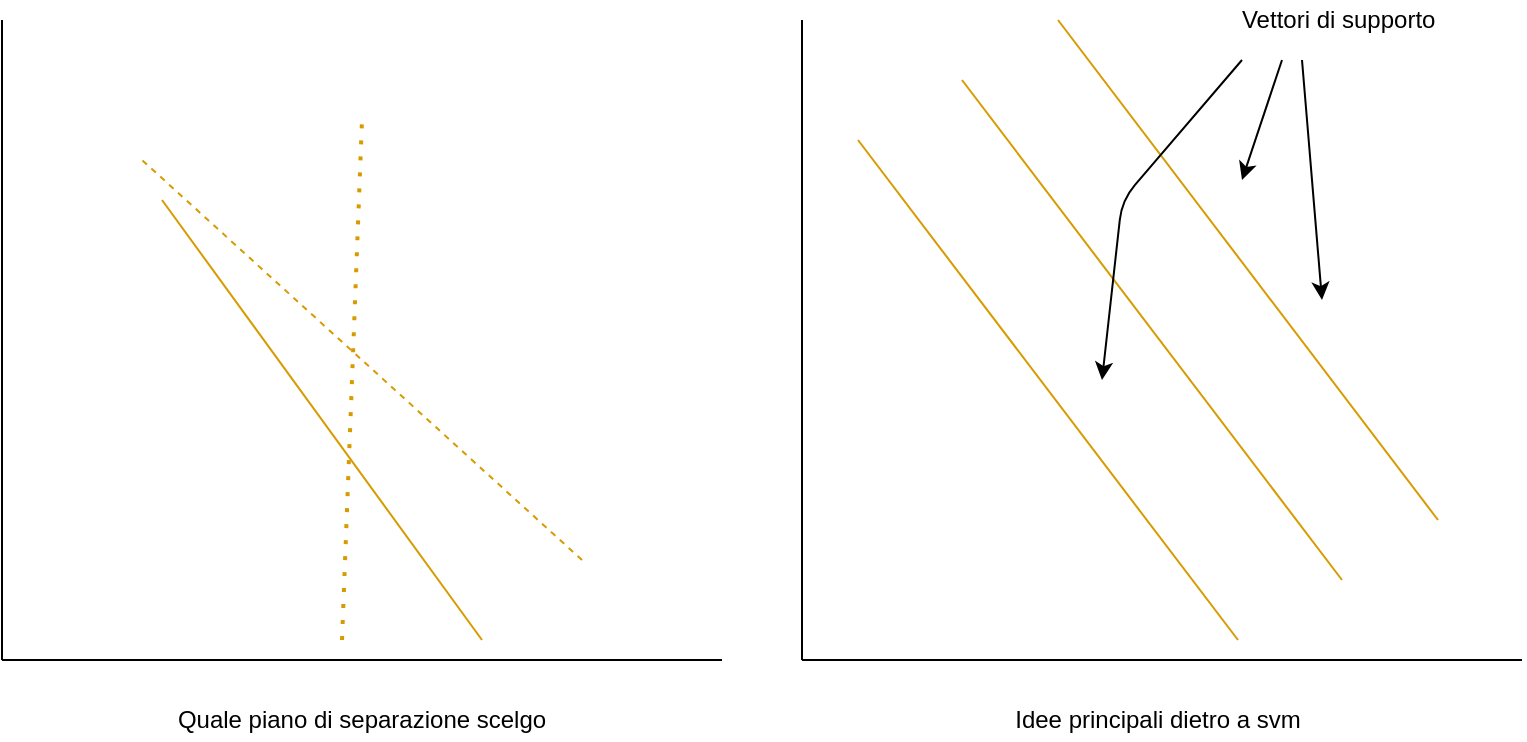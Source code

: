 <mxfile version="14.2.9" type="device"><diagram id="rOIStvSJoGjDDHrCs1qD" name="Page-1"><mxGraphModel dx="1102" dy="550" grid="1" gridSize="10" guides="1" tooltips="1" connect="1" arrows="1" fold="1" page="1" pageScale="1" pageWidth="1654" pageHeight="1169" math="0" shadow="0"><root><mxCell id="0"/><mxCell id="1" parent="0"/><mxCell id="27Uagejt9xsZGua-jJ8g-26" value="" style="group" parent="1" vertex="1" connectable="0"><mxGeometry x="80" y="40" width="360" height="320" as="geometry"/></mxCell><mxCell id="27Uagejt9xsZGua-jJ8g-1" value="" style="endArrow=none;html=1;" parent="27Uagejt9xsZGua-jJ8g-26" edge="1"><mxGeometry width="50" height="50" relative="1" as="geometry"><mxPoint y="320" as="sourcePoint"/><mxPoint as="targetPoint"/></mxGeometry></mxCell><mxCell id="27Uagejt9xsZGua-jJ8g-2" value="" style="endArrow=none;html=1;" parent="27Uagejt9xsZGua-jJ8g-26" edge="1"><mxGeometry width="50" height="50" relative="1" as="geometry"><mxPoint y="320" as="sourcePoint"/><mxPoint x="360" y="320" as="targetPoint"/></mxGeometry></mxCell><mxCell id="27Uagejt9xsZGua-jJ8g-3" value="" style="shape=image;html=1;verticalAlign=top;verticalLabelPosition=bottom;labelBackgroundColor=#ffffff;imageAspect=0;aspect=fixed;image=https://cdn4.iconfinder.com/data/icons/glyphs/24/icons_add-128.png" parent="27Uagejt9xsZGua-jJ8g-26" vertex="1"><mxGeometry x="20" y="212" width="28" height="28" as="geometry"/></mxCell><mxCell id="27Uagejt9xsZGua-jJ8g-5" value="" style="shape=image;html=1;verticalAlign=top;verticalLabelPosition=bottom;labelBackgroundColor=#ffffff;imageAspect=0;aspect=fixed;image=https://cdn4.iconfinder.com/data/icons/glyphs/24/icons_add-128.png" parent="27Uagejt9xsZGua-jJ8g-26" vertex="1"><mxGeometry x="60" y="190" width="28" height="28" as="geometry"/></mxCell><mxCell id="27Uagejt9xsZGua-jJ8g-6" value="" style="shape=image;html=1;verticalAlign=top;verticalLabelPosition=bottom;labelBackgroundColor=#ffffff;imageAspect=0;aspect=fixed;image=https://cdn4.iconfinder.com/data/icons/glyphs/24/icons_add-128.png" parent="27Uagejt9xsZGua-jJ8g-26" vertex="1"><mxGeometry x="32" y="260" width="28" height="28" as="geometry"/></mxCell><mxCell id="27Uagejt9xsZGua-jJ8g-7" value="" style="shape=image;html=1;verticalAlign=top;verticalLabelPosition=bottom;labelBackgroundColor=#ffffff;imageAspect=0;aspect=fixed;image=https://cdn4.iconfinder.com/data/icons/glyphs/24/icons_add-128.png" parent="27Uagejt9xsZGua-jJ8g-26" vertex="1"><mxGeometry x="70" y="232" width="28" height="28" as="geometry"/></mxCell><mxCell id="27Uagejt9xsZGua-jJ8g-8" value="" style="shape=image;html=1;verticalAlign=top;verticalLabelPosition=bottom;labelBackgroundColor=#ffffff;imageAspect=0;aspect=fixed;image=https://cdn4.iconfinder.com/data/icons/glyphs/24/icons_add-128.png" parent="27Uagejt9xsZGua-jJ8g-26" vertex="1"><mxGeometry x="110" y="272" width="28" height="28" as="geometry"/></mxCell><mxCell id="27Uagejt9xsZGua-jJ8g-9" value="" style="shape=image;html=1;verticalAlign=top;verticalLabelPosition=bottom;labelBackgroundColor=#ffffff;imageAspect=0;aspect=fixed;image=https://cdn4.iconfinder.com/data/icons/glyphs/24/icons_add-128.png" parent="27Uagejt9xsZGua-jJ8g-26" vertex="1"><mxGeometry x="70" y="288" width="28" height="28" as="geometry"/></mxCell><mxCell id="27Uagejt9xsZGua-jJ8g-10" value="" style="shape=image;html=1;verticalAlign=top;verticalLabelPosition=bottom;labelBackgroundColor=#ffffff;imageAspect=0;aspect=fixed;image=https://cdn4.iconfinder.com/data/icons/glyphs/24/icons_add-128.png" parent="27Uagejt9xsZGua-jJ8g-26" vertex="1"><mxGeometry x="122" y="232" width="28" height="28" as="geometry"/></mxCell><mxCell id="27Uagejt9xsZGua-jJ8g-11" value="" style="shape=image;html=1;verticalAlign=top;verticalLabelPosition=bottom;labelBackgroundColor=#ffffff;imageAspect=0;aspect=fixed;image=https://cdn4.iconfinder.com/data/icons/glyphs/24/icons_add-128.png" parent="27Uagejt9xsZGua-jJ8g-26" vertex="1"><mxGeometry x="122" y="184" width="28" height="28" as="geometry"/></mxCell><mxCell id="27Uagejt9xsZGua-jJ8g-12" value="" style="shape=image;html=1;verticalAlign=top;verticalLabelPosition=bottom;labelBackgroundColor=#ffffff;imageAspect=0;aspect=fixed;image=https://cdn1.iconfinder.com/data/icons/essentials-pack/96/delete_minus_remove_close_negative-128.png" parent="27Uagejt9xsZGua-jJ8g-26" vertex="1"><mxGeometry x="290" y="90" width="28" height="28" as="geometry"/></mxCell><mxCell id="27Uagejt9xsZGua-jJ8g-13" value="" style="shape=image;html=1;verticalAlign=top;verticalLabelPosition=bottom;labelBackgroundColor=#ffffff;imageAspect=0;aspect=fixed;image=https://cdn1.iconfinder.com/data/icons/essentials-pack/96/delete_minus_remove_close_negative-128.png" parent="27Uagejt9xsZGua-jJ8g-26" vertex="1"><mxGeometry x="262" y="50" width="28" height="28" as="geometry"/></mxCell><mxCell id="27Uagejt9xsZGua-jJ8g-14" value="" style="shape=image;html=1;verticalAlign=top;verticalLabelPosition=bottom;labelBackgroundColor=#ffffff;imageAspect=0;aspect=fixed;image=https://cdn1.iconfinder.com/data/icons/essentials-pack/96/delete_minus_remove_close_negative-128.png" parent="27Uagejt9xsZGua-jJ8g-26" vertex="1"><mxGeometry x="190" y="90" width="28" height="28" as="geometry"/></mxCell><mxCell id="27Uagejt9xsZGua-jJ8g-15" value="" style="shape=image;html=1;verticalAlign=top;verticalLabelPosition=bottom;labelBackgroundColor=#ffffff;imageAspect=0;aspect=fixed;image=https://cdn1.iconfinder.com/data/icons/essentials-pack/96/delete_minus_remove_close_negative-128.png" parent="27Uagejt9xsZGua-jJ8g-26" vertex="1"><mxGeometry x="302" y="50" width="28" height="28" as="geometry"/></mxCell><mxCell id="27Uagejt9xsZGua-jJ8g-16" value="" style="shape=image;html=1;verticalAlign=top;verticalLabelPosition=bottom;labelBackgroundColor=#ffffff;imageAspect=0;aspect=fixed;image=https://cdn1.iconfinder.com/data/icons/essentials-pack/96/delete_minus_remove_close_negative-128.png" parent="27Uagejt9xsZGua-jJ8g-26" vertex="1"><mxGeometry x="330" y="90" width="28" height="28" as="geometry"/></mxCell><mxCell id="27Uagejt9xsZGua-jJ8g-17" value="" style="shape=image;html=1;verticalAlign=top;verticalLabelPosition=bottom;labelBackgroundColor=#ffffff;imageAspect=0;aspect=fixed;image=https://cdn1.iconfinder.com/data/icons/essentials-pack/96/delete_minus_remove_close_negative-128.png" parent="27Uagejt9xsZGua-jJ8g-26" vertex="1"><mxGeometry x="270" y="122" width="28" height="28" as="geometry"/></mxCell><mxCell id="27Uagejt9xsZGua-jJ8g-18" value="" style="shape=image;html=1;verticalAlign=top;verticalLabelPosition=bottom;labelBackgroundColor=#ffffff;imageAspect=0;aspect=fixed;image=https://cdn1.iconfinder.com/data/icons/essentials-pack/96/delete_minus_remove_close_negative-128.png" parent="27Uagejt9xsZGua-jJ8g-26" vertex="1"><mxGeometry x="318" y="122" width="28" height="28" as="geometry"/></mxCell><mxCell id="27Uagejt9xsZGua-jJ8g-19" value="" style="shape=image;html=1;verticalAlign=top;verticalLabelPosition=bottom;labelBackgroundColor=#ffffff;imageAspect=0;aspect=fixed;image=https://cdn1.iconfinder.com/data/icons/essentials-pack/96/delete_minus_remove_close_negative-128.png" parent="27Uagejt9xsZGua-jJ8g-26" vertex="1"><mxGeometry x="242" y="162" width="28" height="28" as="geometry"/></mxCell><mxCell id="27Uagejt9xsZGua-jJ8g-23" value="" style="endArrow=none;html=1;fillColor=#ffe6cc;strokeColor=#d79b00;" parent="27Uagejt9xsZGua-jJ8g-26" edge="1"><mxGeometry width="50" height="50" relative="1" as="geometry"><mxPoint x="80" y="90" as="sourcePoint"/><mxPoint x="240" y="310" as="targetPoint"/></mxGeometry></mxCell><mxCell id="27Uagejt9xsZGua-jJ8g-24" value="" style="endArrow=none;dashed=1;html=1;dashPattern=1 3;strokeWidth=2;fillColor=#ffe6cc;strokeColor=#d79b00;" parent="27Uagejt9xsZGua-jJ8g-26" edge="1"><mxGeometry width="50" height="50" relative="1" as="geometry"><mxPoint x="170" y="310" as="sourcePoint"/><mxPoint x="180" y="50" as="targetPoint"/></mxGeometry></mxCell><mxCell id="27Uagejt9xsZGua-jJ8g-25" value="" style="endArrow=none;dashed=1;html=1;fillColor=#ffe6cc;strokeColor=#d79b00;" parent="27Uagejt9xsZGua-jJ8g-26" edge="1"><mxGeometry width="50" height="50" relative="1" as="geometry"><mxPoint x="290" y="270" as="sourcePoint"/><mxPoint x="70" y="70" as="targetPoint"/></mxGeometry></mxCell><mxCell id="27Uagejt9xsZGua-jJ8g-28" value="" style="endArrow=none;html=1;" parent="1" edge="1"><mxGeometry x="480" y="40" width="50" height="50" as="geometry"><mxPoint x="480" y="360" as="sourcePoint"/><mxPoint x="480" y="40" as="targetPoint"/></mxGeometry></mxCell><mxCell id="27Uagejt9xsZGua-jJ8g-29" value="" style="endArrow=none;html=1;" parent="1" edge="1"><mxGeometry x="480" y="40" width="50" height="50" as="geometry"><mxPoint x="480" y="360" as="sourcePoint"/><mxPoint x="840" y="360" as="targetPoint"/></mxGeometry></mxCell><mxCell id="27Uagejt9xsZGua-jJ8g-30" value="" style="shape=image;html=1;verticalAlign=top;verticalLabelPosition=bottom;labelBackgroundColor=#ffffff;imageAspect=0;aspect=fixed;image=https://cdn4.iconfinder.com/data/icons/glyphs/24/icons_add-128.png" parent="1" vertex="1"><mxGeometry x="500" y="252" width="28" height="28" as="geometry"/></mxCell><mxCell id="27Uagejt9xsZGua-jJ8g-31" value="" style="shape=image;html=1;verticalAlign=top;verticalLabelPosition=bottom;labelBackgroundColor=#ffffff;imageAspect=0;aspect=fixed;image=https://cdn4.iconfinder.com/data/icons/glyphs/24/icons_add-128.png" parent="1" vertex="1"><mxGeometry x="540" y="230" width="28" height="28" as="geometry"/></mxCell><mxCell id="27Uagejt9xsZGua-jJ8g-32" value="" style="shape=image;html=1;verticalAlign=top;verticalLabelPosition=bottom;labelBackgroundColor=#ffffff;imageAspect=0;aspect=fixed;image=https://cdn4.iconfinder.com/data/icons/glyphs/24/icons_add-128.png" parent="1" vertex="1"><mxGeometry x="512" y="300" width="28" height="28" as="geometry"/></mxCell><mxCell id="27Uagejt9xsZGua-jJ8g-33" value="" style="shape=image;html=1;verticalAlign=top;verticalLabelPosition=bottom;labelBackgroundColor=#ffffff;imageAspect=0;aspect=fixed;image=https://cdn4.iconfinder.com/data/icons/glyphs/24/icons_add-128.png" parent="1" vertex="1"><mxGeometry x="550" y="272" width="28" height="28" as="geometry"/></mxCell><mxCell id="27Uagejt9xsZGua-jJ8g-34" value="" style="shape=image;html=1;verticalAlign=top;verticalLabelPosition=bottom;labelBackgroundColor=#ffffff;imageAspect=0;aspect=fixed;image=https://cdn4.iconfinder.com/data/icons/glyphs/24/icons_add-128.png" parent="1" vertex="1"><mxGeometry x="590" y="312" width="28" height="28" as="geometry"/></mxCell><mxCell id="27Uagejt9xsZGua-jJ8g-35" value="" style="shape=image;html=1;verticalAlign=top;verticalLabelPosition=bottom;labelBackgroundColor=#ffffff;imageAspect=0;aspect=fixed;image=https://cdn4.iconfinder.com/data/icons/glyphs/24/icons_add-128.png" parent="1" vertex="1"><mxGeometry x="550" y="328" width="28" height="28" as="geometry"/></mxCell><mxCell id="27Uagejt9xsZGua-jJ8g-36" value="" style="shape=image;html=1;verticalAlign=top;verticalLabelPosition=bottom;labelBackgroundColor=#ffffff;imageAspect=0;aspect=fixed;image=https://cdn4.iconfinder.com/data/icons/glyphs/24/icons_add-128.png" parent="1" vertex="1"><mxGeometry x="602" y="272" width="28" height="28" as="geometry"/></mxCell><mxCell id="27Uagejt9xsZGua-jJ8g-37" value="" style="shape=image;html=1;verticalAlign=top;verticalLabelPosition=bottom;labelBackgroundColor=#ffffff;imageAspect=0;aspect=fixed;image=https://cdn4.iconfinder.com/data/icons/glyphs/24/icons_add-128.png" parent="1" vertex="1"><mxGeometry x="602" y="224" width="28" height="28" as="geometry"/></mxCell><mxCell id="27Uagejt9xsZGua-jJ8g-38" value="" style="shape=image;html=1;verticalAlign=top;verticalLabelPosition=bottom;labelBackgroundColor=#ffffff;imageAspect=0;aspect=fixed;image=https://cdn1.iconfinder.com/data/icons/essentials-pack/96/delete_minus_remove_close_negative-128.png" parent="1" vertex="1"><mxGeometry x="770" y="130" width="28" height="28" as="geometry"/></mxCell><mxCell id="27Uagejt9xsZGua-jJ8g-39" value="" style="shape=image;html=1;verticalAlign=top;verticalLabelPosition=bottom;labelBackgroundColor=#ffffff;imageAspect=0;aspect=fixed;image=https://cdn1.iconfinder.com/data/icons/essentials-pack/96/delete_minus_remove_close_negative-128.png" parent="1" vertex="1"><mxGeometry x="742" y="90" width="28" height="28" as="geometry"/></mxCell><mxCell id="27Uagejt9xsZGua-jJ8g-40" value="" style="shape=image;html=1;verticalAlign=top;verticalLabelPosition=bottom;labelBackgroundColor=#66CC00;imageAspect=0;aspect=fixed;image=https://cdn1.iconfinder.com/data/icons/essentials-pack/96/delete_minus_remove_close_negative-128.png;dashed=1;sketch=0;imageBackground=#ffffff;" parent="1" vertex="1"><mxGeometry x="670" y="130" width="28" height="28" as="geometry"/></mxCell><mxCell id="27Uagejt9xsZGua-jJ8g-41" value="" style="shape=image;html=1;verticalAlign=top;verticalLabelPosition=bottom;labelBackgroundColor=#ffffff;imageAspect=0;aspect=fixed;image=https://cdn1.iconfinder.com/data/icons/essentials-pack/96/delete_minus_remove_close_negative-128.png" parent="1" vertex="1"><mxGeometry x="782" y="90" width="28" height="28" as="geometry"/></mxCell><mxCell id="27Uagejt9xsZGua-jJ8g-42" value="" style="shape=image;html=1;verticalAlign=top;verticalLabelPosition=bottom;labelBackgroundColor=#ffffff;imageAspect=0;aspect=fixed;image=https://cdn1.iconfinder.com/data/icons/essentials-pack/96/delete_minus_remove_close_negative-128.png" parent="1" vertex="1"><mxGeometry x="810" y="130" width="28" height="28" as="geometry"/></mxCell><mxCell id="27Uagejt9xsZGua-jJ8g-43" value="" style="shape=image;html=1;verticalAlign=top;verticalLabelPosition=bottom;labelBackgroundColor=#ffffff;imageAspect=0;aspect=fixed;image=https://cdn1.iconfinder.com/data/icons/essentials-pack/96/delete_minus_remove_close_negative-128.png" parent="1" vertex="1"><mxGeometry x="750" y="162" width="28" height="28" as="geometry"/></mxCell><mxCell id="27Uagejt9xsZGua-jJ8g-44" value="" style="shape=image;html=1;verticalAlign=top;verticalLabelPosition=bottom;labelBackgroundColor=#ffffff;imageAspect=0;aspect=fixed;image=https://cdn1.iconfinder.com/data/icons/essentials-pack/96/delete_minus_remove_close_negative-128.png" parent="1" vertex="1"><mxGeometry x="798" y="162" width="28" height="28" as="geometry"/></mxCell><mxCell id="27Uagejt9xsZGua-jJ8g-45" value="" style="shape=image;html=1;verticalAlign=top;verticalLabelPosition=bottom;labelBackgroundColor=#ffffff;imageAspect=0;aspect=fixed;image=https://cdn1.iconfinder.com/data/icons/essentials-pack/96/delete_minus_remove_close_negative-128.png" parent="1" vertex="1"><mxGeometry x="722" y="202" width="28" height="28" as="geometry"/></mxCell><mxCell id="27Uagejt9xsZGua-jJ8g-46" value="" style="endArrow=none;html=1;fillColor=#ffe6cc;strokeColor=#d79b00;" parent="1" edge="1"><mxGeometry x="502" y="18" width="50" height="50" as="geometry"><mxPoint x="560" y="70" as="sourcePoint"/><mxPoint x="750" y="320" as="targetPoint"/></mxGeometry></mxCell><mxCell id="27Uagejt9xsZGua-jJ8g-50" value="" style="endArrow=none;html=1;fillColor=#ffe6cc;strokeColor=#d79b00;" parent="1" edge="1"><mxGeometry x="450" y="48" width="50" height="50" as="geometry"><mxPoint x="508" y="100" as="sourcePoint"/><mxPoint x="698" y="350" as="targetPoint"/></mxGeometry></mxCell><mxCell id="27Uagejt9xsZGua-jJ8g-51" value="" style="endArrow=none;html=1;fillColor=#ffe6cc;strokeColor=#d79b00;" parent="1" edge="1"><mxGeometry x="550" y="-12" width="50" height="50" as="geometry"><mxPoint x="608" y="40" as="sourcePoint"/><mxPoint x="798" y="290" as="targetPoint"/></mxGeometry></mxCell><mxCell id="27Uagejt9xsZGua-jJ8g-52" value="Vettori di supporto&amp;nbsp;" style="text;html=1;strokeColor=none;fillColor=none;align=center;verticalAlign=middle;whiteSpace=wrap;rounded=0;" parent="1" vertex="1"><mxGeometry x="670" y="30" width="160" height="20" as="geometry"/></mxCell><mxCell id="27Uagejt9xsZGua-jJ8g-54" value="" style="endArrow=classic;html=1;" parent="1" edge="1"><mxGeometry width="50" height="50" relative="1" as="geometry"><mxPoint x="720" y="60" as="sourcePoint"/><mxPoint x="700" y="120" as="targetPoint"/></mxGeometry></mxCell><mxCell id="27Uagejt9xsZGua-jJ8g-55" value="" style="endArrow=classic;html=1;" parent="1" edge="1"><mxGeometry width="50" height="50" relative="1" as="geometry"><mxPoint x="730" y="60" as="sourcePoint"/><mxPoint x="740" y="180" as="targetPoint"/></mxGeometry></mxCell><mxCell id="27Uagejt9xsZGua-jJ8g-56" value="" style="endArrow=classic;html=1;" parent="1" edge="1"><mxGeometry width="50" height="50" relative="1" as="geometry"><mxPoint x="700" y="60" as="sourcePoint"/><mxPoint x="630" y="220" as="targetPoint"/><Array as="points"><mxPoint x="640" y="130"/></Array></mxGeometry></mxCell><mxCell id="WCS1tiZBj3KqCqCKhWPo-1" value="Quale piano di separazione scelgo" style="text;html=1;strokeColor=none;fillColor=none;align=center;verticalAlign=middle;whiteSpace=wrap;rounded=0;" vertex="1" parent="1"><mxGeometry x="80" y="380" width="360" height="20" as="geometry"/></mxCell><mxCell id="WCS1tiZBj3KqCqCKhWPo-2" value="Idee principali dietro a svm" style="text;html=1;strokeColor=none;fillColor=none;align=center;verticalAlign=middle;whiteSpace=wrap;rounded=0;" vertex="1" parent="1"><mxGeometry x="478" y="380" width="360" height="20" as="geometry"/></mxCell></root></mxGraphModel></diagram></mxfile>